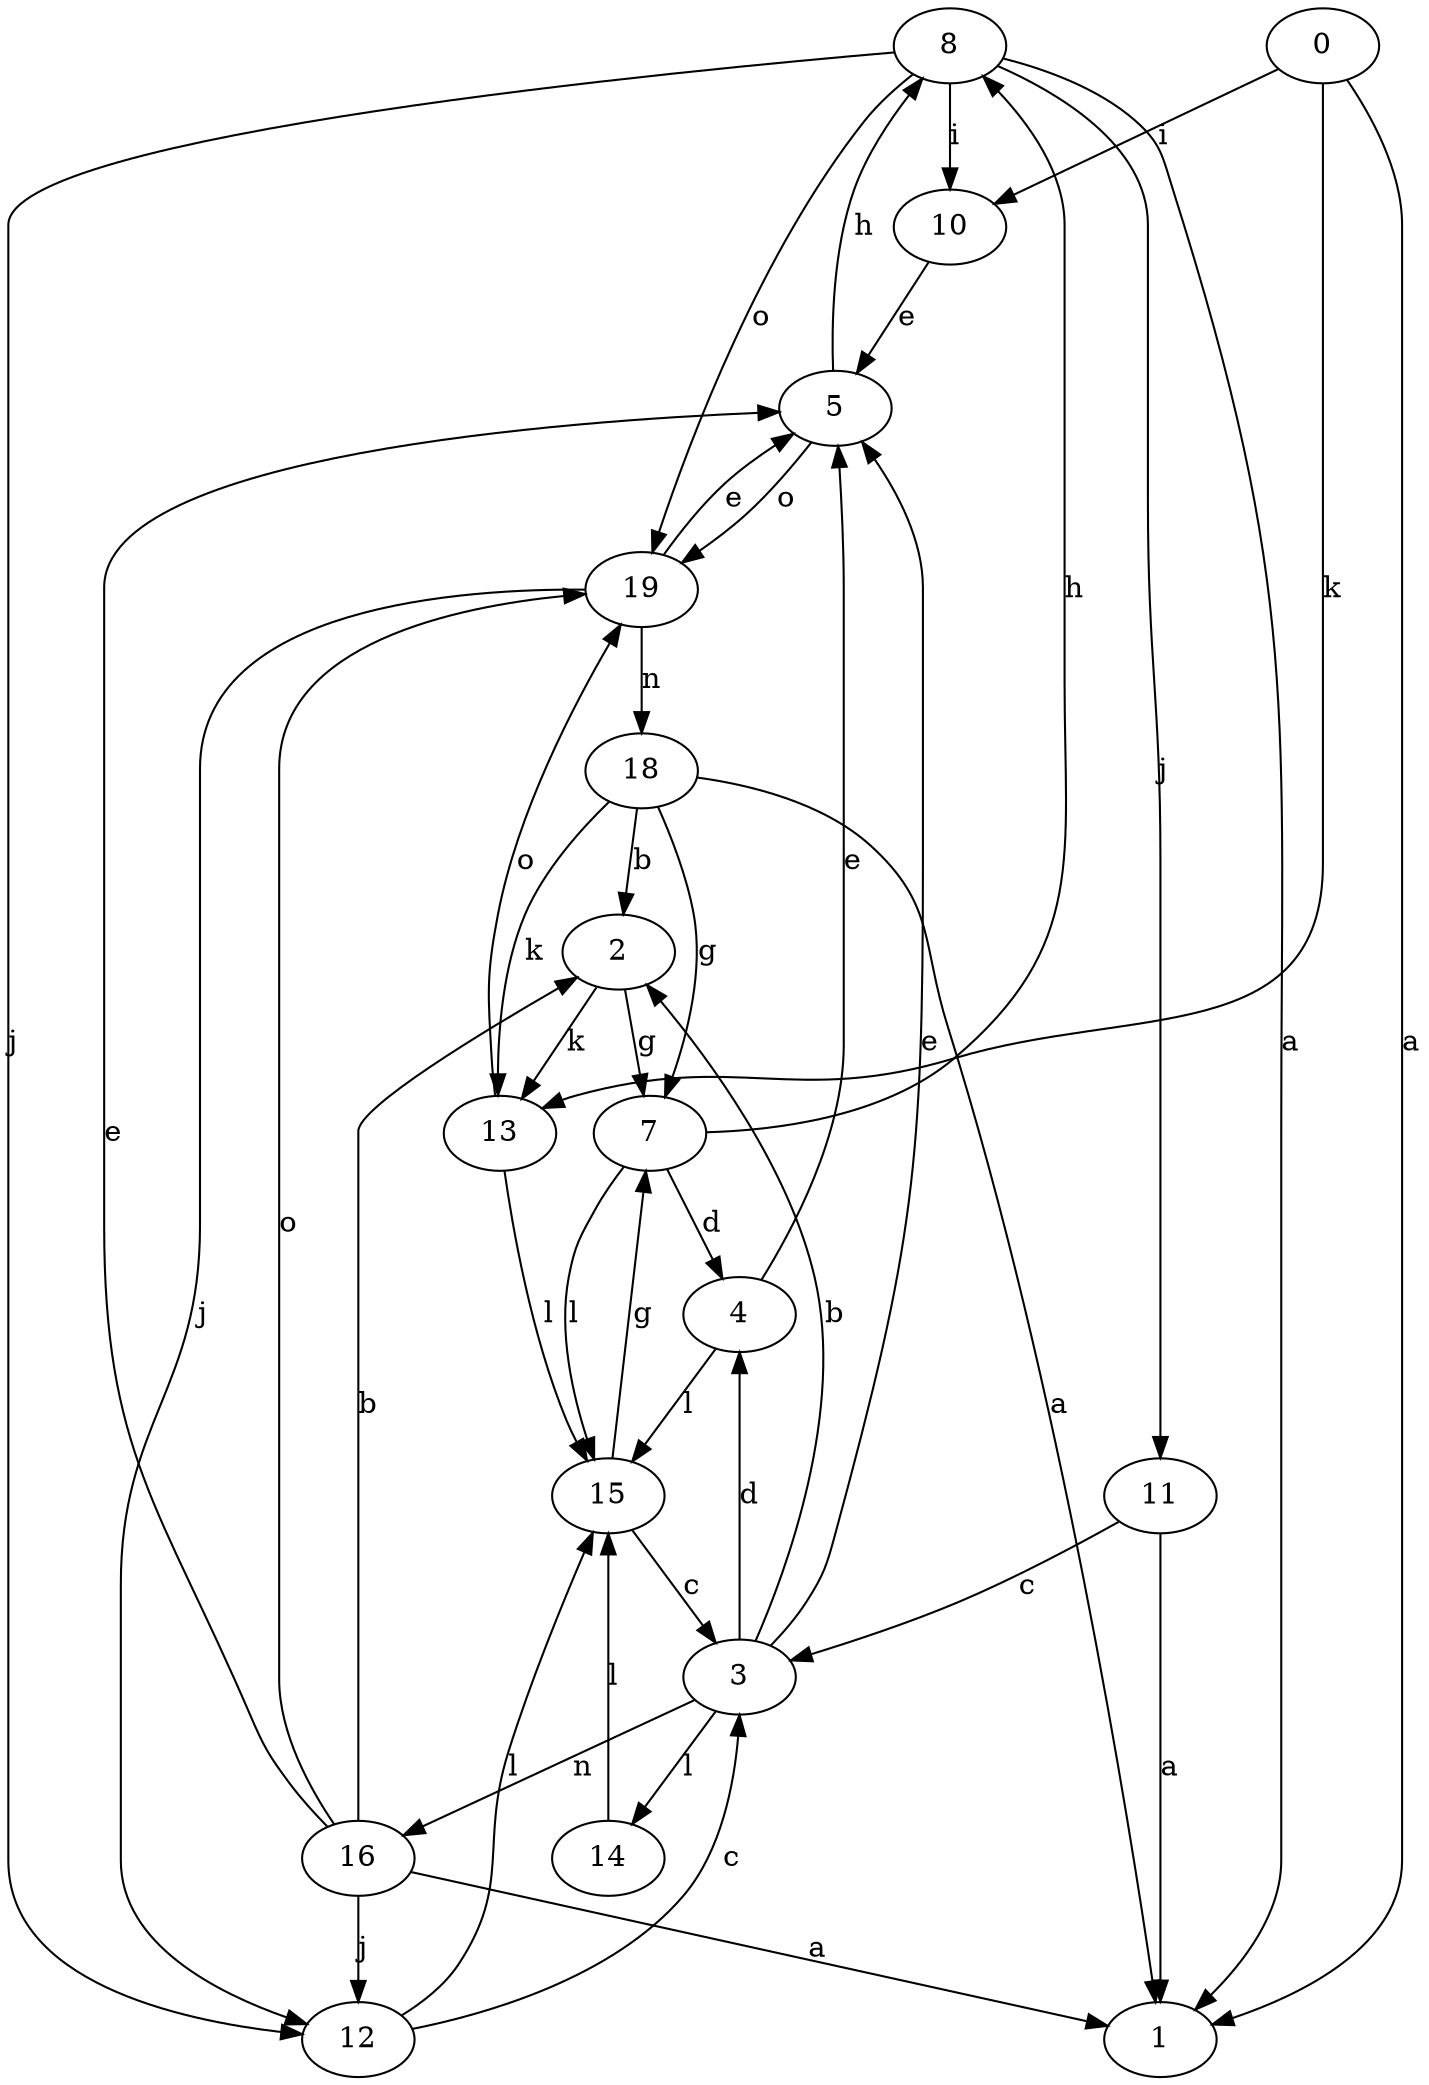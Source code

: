 strict digraph  {
1;
2;
3;
4;
5;
7;
8;
10;
11;
12;
13;
14;
15;
16;
0;
18;
19;
2 -> 7  [label=g];
2 -> 13  [label=k];
3 -> 2  [label=b];
3 -> 4  [label=d];
3 -> 5  [label=e];
3 -> 14  [label=l];
3 -> 16  [label=n];
4 -> 5  [label=e];
4 -> 15  [label=l];
5 -> 8  [label=h];
5 -> 19  [label=o];
7 -> 4  [label=d];
7 -> 8  [label=h];
7 -> 15  [label=l];
8 -> 1  [label=a];
8 -> 10  [label=i];
8 -> 11  [label=j];
8 -> 12  [label=j];
8 -> 19  [label=o];
10 -> 5  [label=e];
11 -> 1  [label=a];
11 -> 3  [label=c];
12 -> 3  [label=c];
12 -> 15  [label=l];
13 -> 15  [label=l];
13 -> 19  [label=o];
14 -> 15  [label=l];
15 -> 3  [label=c];
15 -> 7  [label=g];
16 -> 1  [label=a];
16 -> 2  [label=b];
16 -> 5  [label=e];
16 -> 12  [label=j];
16 -> 19  [label=o];
0 -> 1  [label=a];
0 -> 10  [label=i];
0 -> 13  [label=k];
18 -> 1  [label=a];
18 -> 2  [label=b];
18 -> 7  [label=g];
18 -> 13  [label=k];
19 -> 5  [label=e];
19 -> 12  [label=j];
19 -> 18  [label=n];
}
